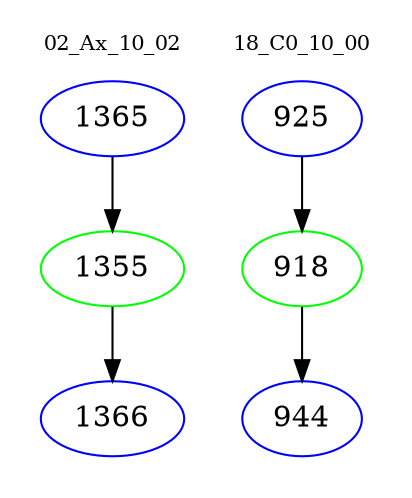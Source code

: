 digraph{
subgraph cluster_0 {
color = white
label = "02_Ax_10_02";
fontsize=10;
T0_1365 [label="1365", color="blue"]
T0_1365 -> T0_1355 [color="black"]
T0_1355 [label="1355", color="green"]
T0_1355 -> T0_1366 [color="black"]
T0_1366 [label="1366", color="blue"]
}
subgraph cluster_1 {
color = white
label = "18_C0_10_00";
fontsize=10;
T1_925 [label="925", color="blue"]
T1_925 -> T1_918 [color="black"]
T1_918 [label="918", color="green"]
T1_918 -> T1_944 [color="black"]
T1_944 [label="944", color="blue"]
}
}
